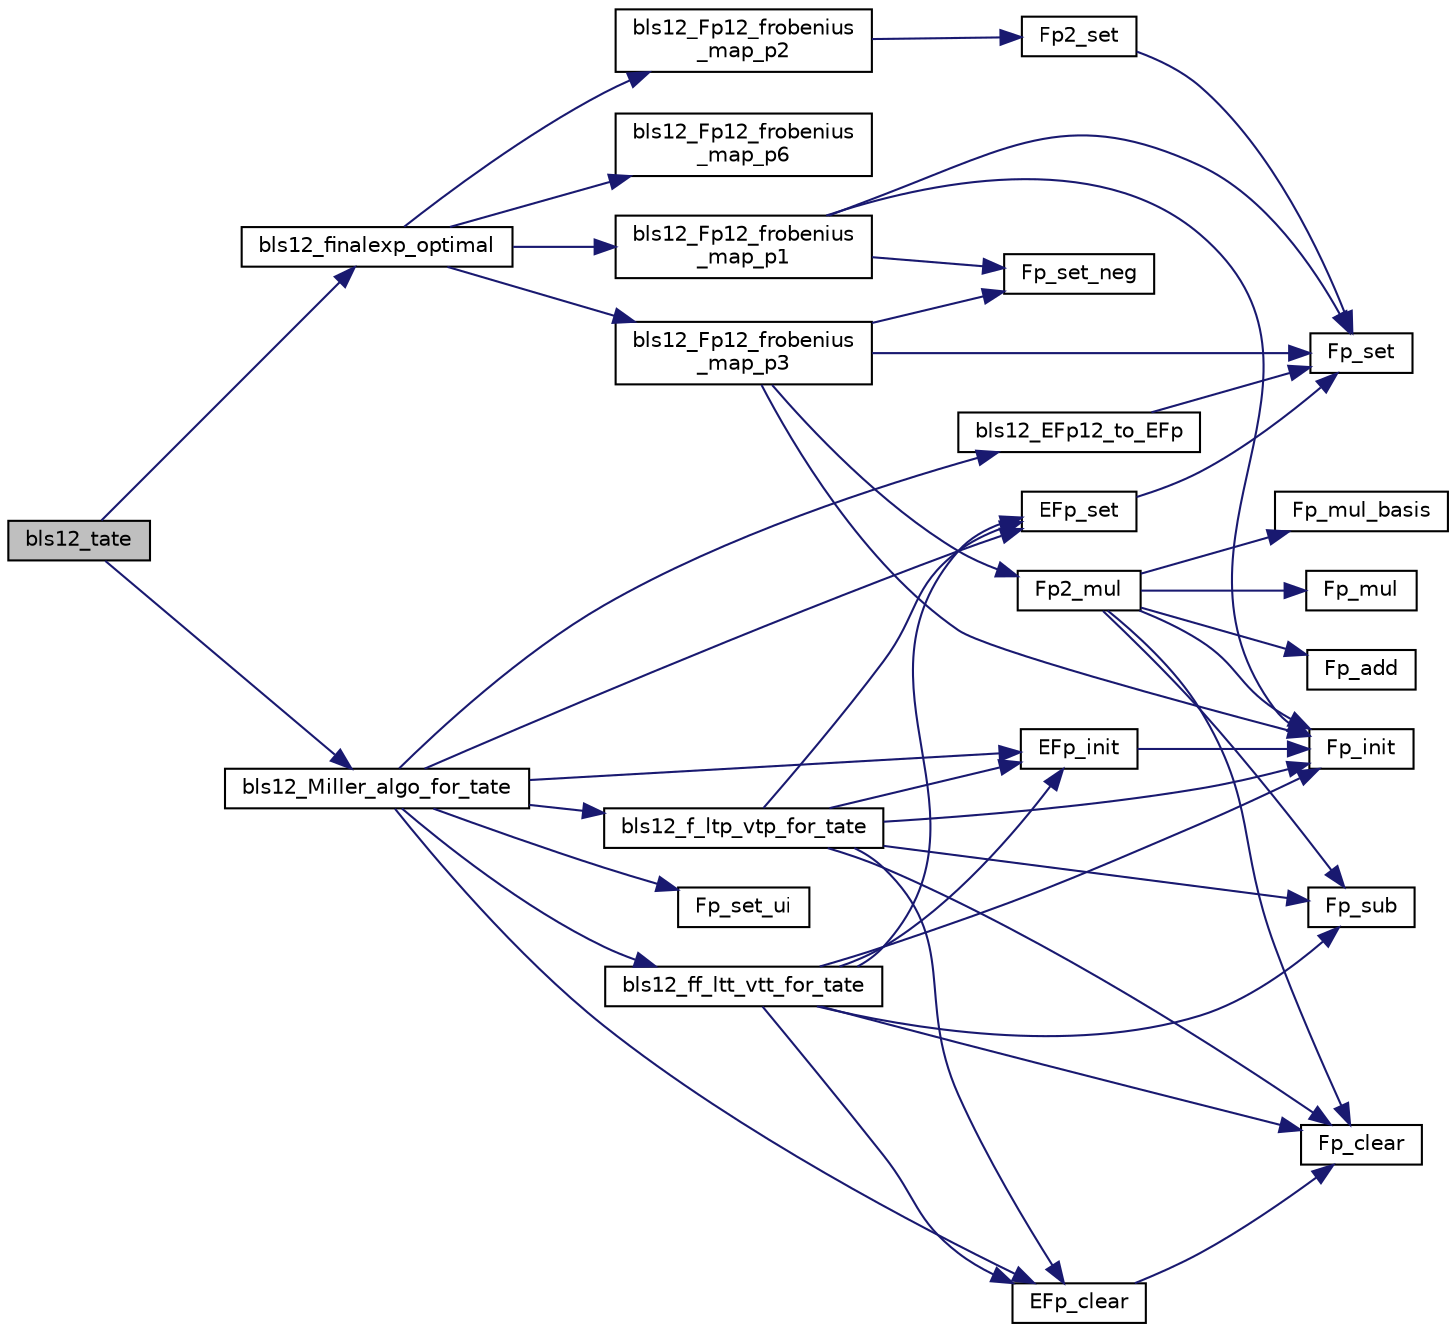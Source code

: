 digraph "bls12_tate"
{
  edge [fontname="Helvetica",fontsize="10",labelfontname="Helvetica",labelfontsize="10"];
  node [fontname="Helvetica",fontsize="10",shape=record];
  rankdir="LR";
  Node59 [label="bls12_tate",height=0.2,width=0.4,color="black", fillcolor="grey75", style="filled", fontcolor="black"];
  Node59 -> Node60 [color="midnightblue",fontsize="10",style="solid",fontname="Helvetica"];
  Node60 [label="bls12_finalexp_optimal",height=0.2,width=0.4,color="black", fillcolor="white", style="filled",URL="$bls12__finalexp_8h.html#a7ebeae6dd8ceff07d604ddb47a9cd2a1"];
  Node60 -> Node61 [color="midnightblue",fontsize="10",style="solid",fontname="Helvetica"];
  Node61 [label="bls12_Fp12_frobenius\l_map_p1",height=0.2,width=0.4,color="black", fillcolor="white", style="filled",URL="$bls12__frobenius_8h.html#a22e66a8db607710f331457d0a42b52a6"];
  Node61 -> Node62 [color="midnightblue",fontsize="10",style="solid",fontname="Helvetica"];
  Node62 [label="Fp_init",height=0.2,width=0.4,color="black", fillcolor="white", style="filled",URL="$bn__fp_8h.html#af102c589736284034064b7c2283000cb"];
  Node61 -> Node63 [color="midnightblue",fontsize="10",style="solid",fontname="Helvetica"];
  Node63 [label="Fp_set",height=0.2,width=0.4,color="black", fillcolor="white", style="filled",URL="$bn__fp_8h.html#ab986f83b75086cf6c3f40105c5ae23b8"];
  Node61 -> Node64 [color="midnightblue",fontsize="10",style="solid",fontname="Helvetica"];
  Node64 [label="Fp_set_neg",height=0.2,width=0.4,color="black", fillcolor="white", style="filled",URL="$bn__fp_8h.html#ab8ccba7d599eda4d0cd9e34b09fe38e6"];
  Node60 -> Node65 [color="midnightblue",fontsize="10",style="solid",fontname="Helvetica"];
  Node65 [label="bls12_Fp12_frobenius\l_map_p2",height=0.2,width=0.4,color="black", fillcolor="white", style="filled",URL="$bls12__frobenius_8h.html#af6a38141d5aa4f0fc4361d12d8c05671"];
  Node65 -> Node66 [color="midnightblue",fontsize="10",style="solid",fontname="Helvetica"];
  Node66 [label="Fp2_set",height=0.2,width=0.4,color="black", fillcolor="white", style="filled",URL="$bn__fp2_8h.html#a7d6f34091363334426c45b9e1ee4503c"];
  Node66 -> Node63 [color="midnightblue",fontsize="10",style="solid",fontname="Helvetica"];
  Node60 -> Node67 [color="midnightblue",fontsize="10",style="solid",fontname="Helvetica"];
  Node67 [label="bls12_Fp12_frobenius\l_map_p3",height=0.2,width=0.4,color="black", fillcolor="white", style="filled",URL="$bls12__frobenius_8h.html#a8b383bddc2f7f902a85b73bea5d9d44d"];
  Node67 -> Node68 [color="midnightblue",fontsize="10",style="solid",fontname="Helvetica"];
  Node68 [label="Fp2_mul",height=0.2,width=0.4,color="black", fillcolor="white", style="filled",URL="$bn__fp2_8h.html#ae50d2c78465c0e5b292d3f702026edd1"];
  Node68 -> Node62 [color="midnightblue",fontsize="10",style="solid",fontname="Helvetica"];
  Node68 -> Node69 [color="midnightblue",fontsize="10",style="solid",fontname="Helvetica"];
  Node69 [label="Fp_mul",height=0.2,width=0.4,color="black", fillcolor="white", style="filled",URL="$bn__fp_8h.html#a880fb156a0cc84e3483d481f9f22784e"];
  Node68 -> Node70 [color="midnightblue",fontsize="10",style="solid",fontname="Helvetica"];
  Node70 [label="Fp_add",height=0.2,width=0.4,color="black", fillcolor="white", style="filled",URL="$bn__fp_8h.html#a9caa801425735a7cc268db56717334c4"];
  Node68 -> Node71 [color="midnightblue",fontsize="10",style="solid",fontname="Helvetica"];
  Node71 [label="Fp_mul_basis",height=0.2,width=0.4,color="black", fillcolor="white", style="filled",URL="$bn__fp_8h.html#a2280c4f9e94184435f0dcc30bd85df9b"];
  Node68 -> Node72 [color="midnightblue",fontsize="10",style="solid",fontname="Helvetica"];
  Node72 [label="Fp_sub",height=0.2,width=0.4,color="black", fillcolor="white", style="filled",URL="$bn__fp_8h.html#ac462212d662d8bd7041f5fa8df436c2d"];
  Node68 -> Node73 [color="midnightblue",fontsize="10",style="solid",fontname="Helvetica"];
  Node73 [label="Fp_clear",height=0.2,width=0.4,color="black", fillcolor="white", style="filled",URL="$bn__fp_8h.html#a8020d216e590f1a4e3ed197dac0920fc"];
  Node67 -> Node62 [color="midnightblue",fontsize="10",style="solid",fontname="Helvetica"];
  Node67 -> Node63 [color="midnightblue",fontsize="10",style="solid",fontname="Helvetica"];
  Node67 -> Node64 [color="midnightblue",fontsize="10",style="solid",fontname="Helvetica"];
  Node60 -> Node74 [color="midnightblue",fontsize="10",style="solid",fontname="Helvetica"];
  Node74 [label="bls12_Fp12_frobenius\l_map_p6",height=0.2,width=0.4,color="black", fillcolor="white", style="filled",URL="$bls12__frobenius_8h.html#ac7974480ad75b1a3ccb4ead7247abf15"];
  Node59 -> Node75 [color="midnightblue",fontsize="10",style="solid",fontname="Helvetica"];
  Node75 [label="bls12_Miller_algo_for_tate",height=0.2,width=0.4,color="black", fillcolor="white", style="filled",URL="$bls12__miller__tate_8h.html#a3e6c2d9558c05e1ab32f2c67b03287d5"];
  Node75 -> Node76 [color="midnightblue",fontsize="10",style="solid",fontname="Helvetica"];
  Node76 [label="bls12_EFp12_to_EFp",height=0.2,width=0.4,color="black", fillcolor="white", style="filled",URL="$bls12__twist_8h.html#ab400c20c7379b8092500f351fda16323"];
  Node76 -> Node63 [color="midnightblue",fontsize="10",style="solid",fontname="Helvetica"];
  Node75 -> Node77 [color="midnightblue",fontsize="10",style="solid",fontname="Helvetica"];
  Node77 [label="bls12_f_ltp_vtp_for_tate",height=0.2,width=0.4,color="black", fillcolor="white", style="filled",URL="$bls12__line__tate_8h.html#a1f80689fc6980972d6a85828147271a9"];
  Node77 -> Node78 [color="midnightblue",fontsize="10",style="solid",fontname="Helvetica"];
  Node78 [label="EFp_clear",height=0.2,width=0.4,color="black", fillcolor="white", style="filled",URL="$bn__efp_8h.html#a8d12aae9ceed0cf06fffc1dc2c2aae40"];
  Node78 -> Node73 [color="midnightblue",fontsize="10",style="solid",fontname="Helvetica"];
  Node77 -> Node79 [color="midnightblue",fontsize="10",style="solid",fontname="Helvetica"];
  Node79 [label="EFp_init",height=0.2,width=0.4,color="black", fillcolor="white", style="filled",URL="$bn__efp_8h.html#a2b1c0fe61a09134e31640f1565a48ed1"];
  Node79 -> Node62 [color="midnightblue",fontsize="10",style="solid",fontname="Helvetica"];
  Node77 -> Node80 [color="midnightblue",fontsize="10",style="solid",fontname="Helvetica"];
  Node80 [label="EFp_set",height=0.2,width=0.4,color="black", fillcolor="white", style="filled",URL="$bn__efp_8h.html#abb438750cc5bfec2da8cd2f3863a985f"];
  Node80 -> Node63 [color="midnightblue",fontsize="10",style="solid",fontname="Helvetica"];
  Node77 -> Node73 [color="midnightblue",fontsize="10",style="solid",fontname="Helvetica"];
  Node77 -> Node62 [color="midnightblue",fontsize="10",style="solid",fontname="Helvetica"];
  Node77 -> Node72 [color="midnightblue",fontsize="10",style="solid",fontname="Helvetica"];
  Node75 -> Node81 [color="midnightblue",fontsize="10",style="solid",fontname="Helvetica"];
  Node81 [label="bls12_ff_ltt_vtt_for_tate",height=0.2,width=0.4,color="black", fillcolor="white", style="filled",URL="$bls12__line__tate_8h.html#a91895df9737048f5ac59ee81633aa247"];
  Node81 -> Node78 [color="midnightblue",fontsize="10",style="solid",fontname="Helvetica"];
  Node81 -> Node79 [color="midnightblue",fontsize="10",style="solid",fontname="Helvetica"];
  Node81 -> Node80 [color="midnightblue",fontsize="10",style="solid",fontname="Helvetica"];
  Node81 -> Node73 [color="midnightblue",fontsize="10",style="solid",fontname="Helvetica"];
  Node81 -> Node62 [color="midnightblue",fontsize="10",style="solid",fontname="Helvetica"];
  Node81 -> Node72 [color="midnightblue",fontsize="10",style="solid",fontname="Helvetica"];
  Node75 -> Node78 [color="midnightblue",fontsize="10",style="solid",fontname="Helvetica"];
  Node75 -> Node79 [color="midnightblue",fontsize="10",style="solid",fontname="Helvetica"];
  Node75 -> Node80 [color="midnightblue",fontsize="10",style="solid",fontname="Helvetica"];
  Node75 -> Node82 [color="midnightblue",fontsize="10",style="solid",fontname="Helvetica"];
  Node82 [label="Fp_set_ui",height=0.2,width=0.4,color="black", fillcolor="white", style="filled",URL="$bn__fp_8h.html#ae0585a806e578512a600d6f65043bd1f"];
}
